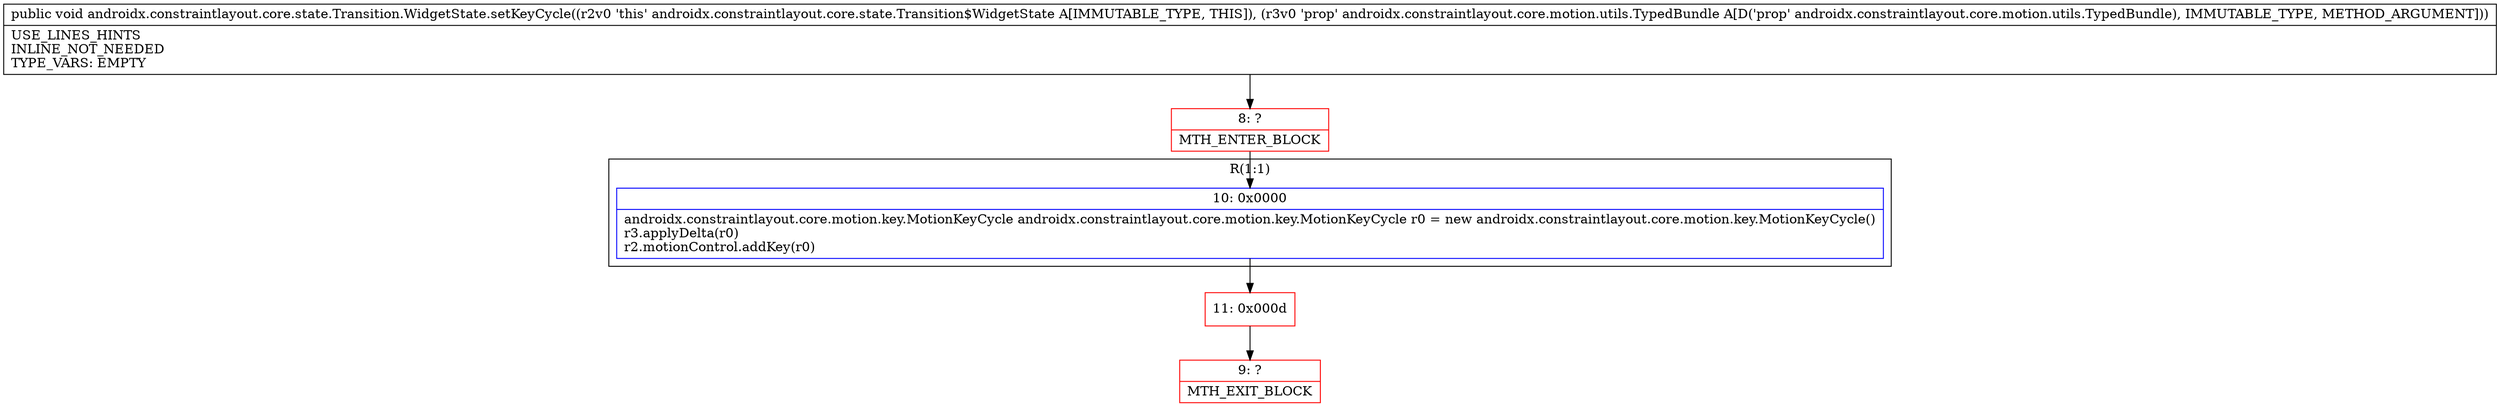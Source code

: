 digraph "CFG forandroidx.constraintlayout.core.state.Transition.WidgetState.setKeyCycle(Landroidx\/constraintlayout\/core\/motion\/utils\/TypedBundle;)V" {
subgraph cluster_Region_1882365569 {
label = "R(1:1)";
node [shape=record,color=blue];
Node_10 [shape=record,label="{10\:\ 0x0000|androidx.constraintlayout.core.motion.key.MotionKeyCycle androidx.constraintlayout.core.motion.key.MotionKeyCycle r0 = new androidx.constraintlayout.core.motion.key.MotionKeyCycle()\lr3.applyDelta(r0)\lr2.motionControl.addKey(r0)\l}"];
}
Node_8 [shape=record,color=red,label="{8\:\ ?|MTH_ENTER_BLOCK\l}"];
Node_11 [shape=record,color=red,label="{11\:\ 0x000d}"];
Node_9 [shape=record,color=red,label="{9\:\ ?|MTH_EXIT_BLOCK\l}"];
MethodNode[shape=record,label="{public void androidx.constraintlayout.core.state.Transition.WidgetState.setKeyCycle((r2v0 'this' androidx.constraintlayout.core.state.Transition$WidgetState A[IMMUTABLE_TYPE, THIS]), (r3v0 'prop' androidx.constraintlayout.core.motion.utils.TypedBundle A[D('prop' androidx.constraintlayout.core.motion.utils.TypedBundle), IMMUTABLE_TYPE, METHOD_ARGUMENT]))  | USE_LINES_HINTS\lINLINE_NOT_NEEDED\lTYPE_VARS: EMPTY\l}"];
MethodNode -> Node_8;Node_10 -> Node_11;
Node_8 -> Node_10;
Node_11 -> Node_9;
}

